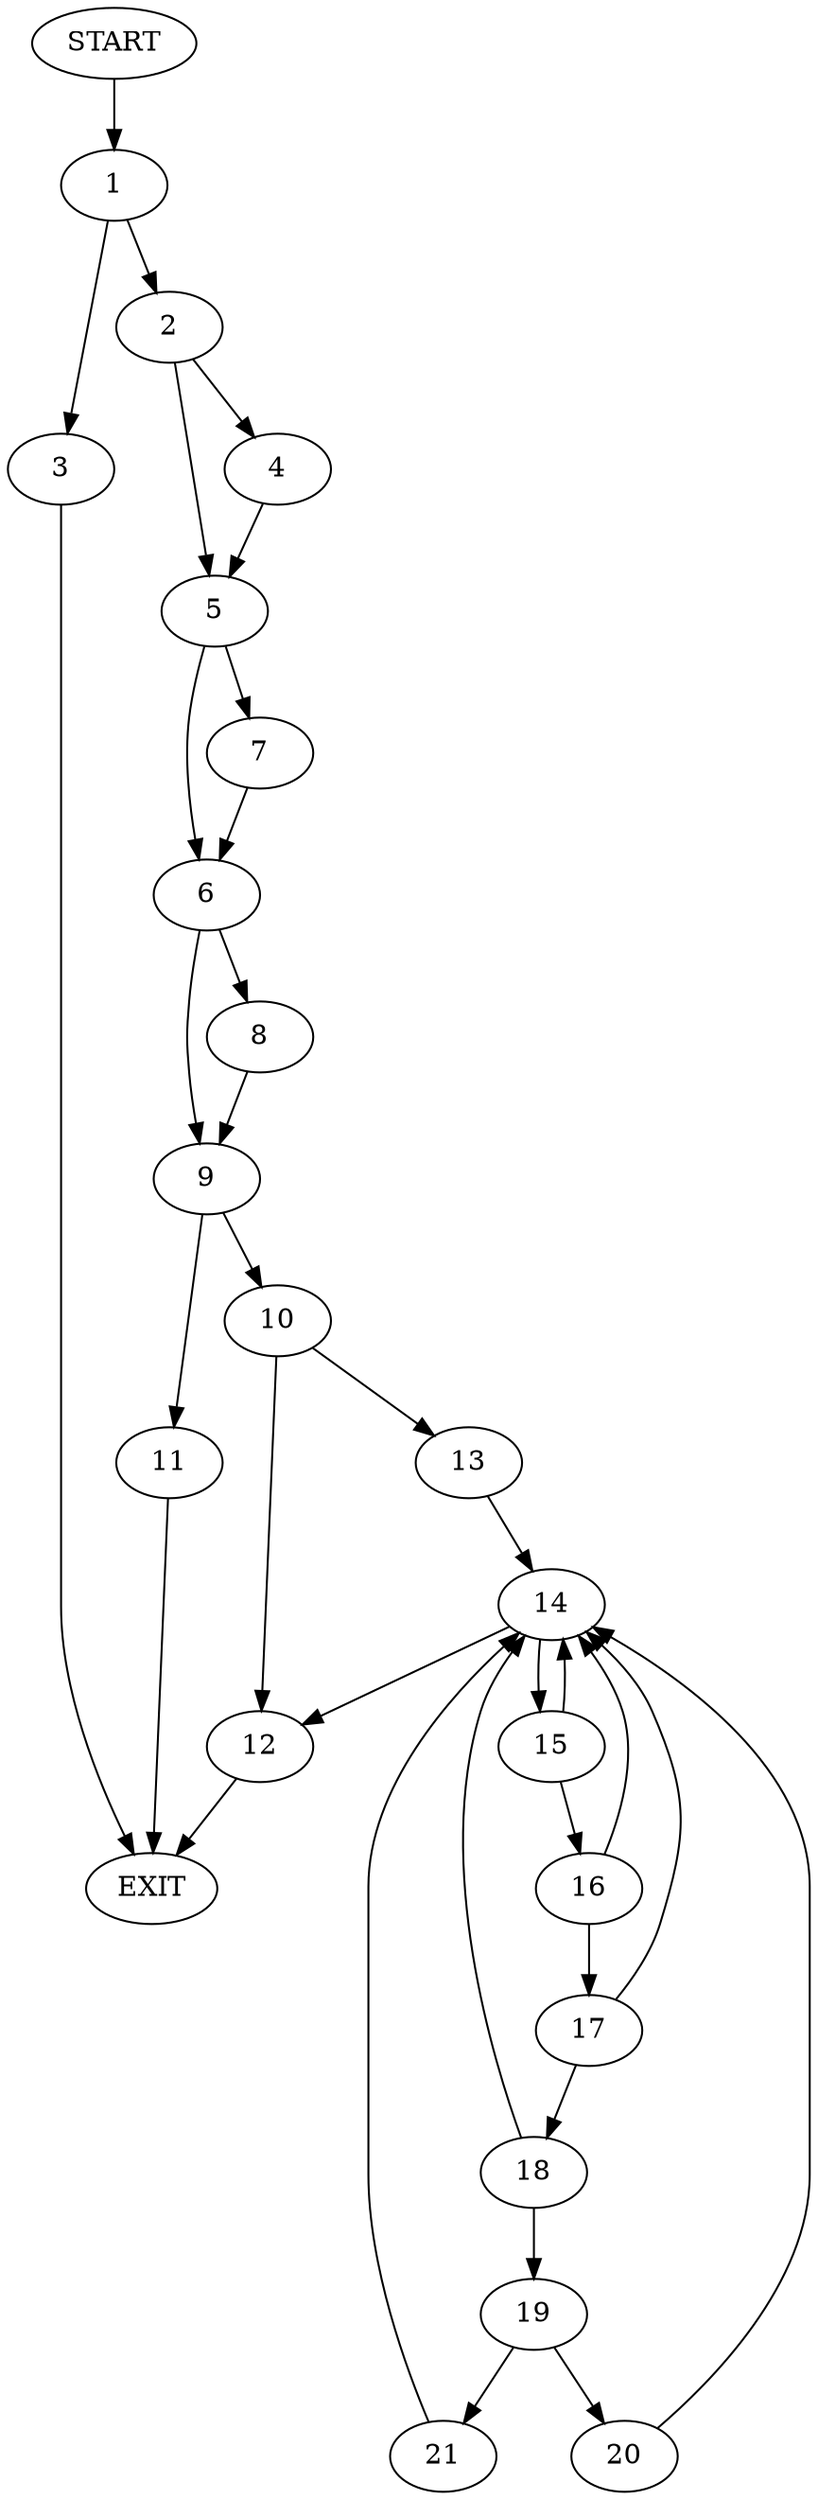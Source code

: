 digraph {
0 [label="START"]
22 [label="EXIT"]
0 -> 1
1 -> 2
1 -> 3
2 -> 4
2 -> 5
3 -> 22
4 -> 5
5 -> 6
5 -> 7
6 -> 8
6 -> 9
7 -> 6
9 -> 10
9 -> 11
8 -> 9
11 -> 22
10 -> 12
10 -> 13
13 -> 14
12 -> 22
14 -> 15
14 -> 12
15 -> 14
15 -> 16
16 -> 14
16 -> 17
17 -> 14
17 -> 18
18 -> 19
18 -> 14
19 -> 20
19 -> 21
20 -> 14
21 -> 14
}
